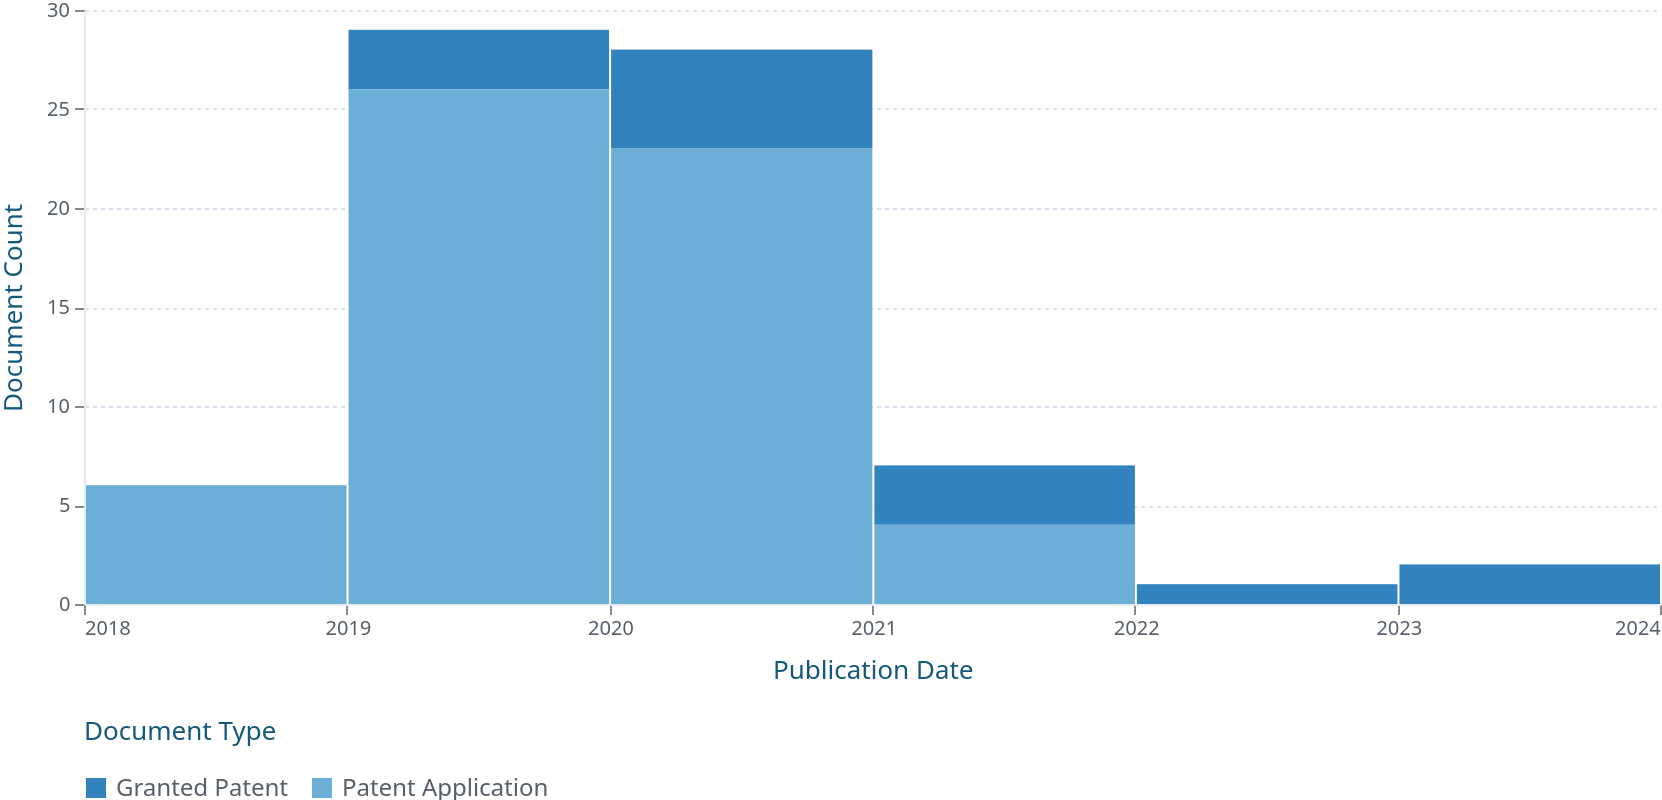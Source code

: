 {
  "$schema": "https://vega.github.io/schema/vega-lite/v5.json",
  "autosize": "fit",
  "background": "transparent",
  "view": {
    "stroke": null
  },
  "width": 831,
  "config": null,
  "padding": null,
  "height": 400,
  "selection": {
    "grid": {
      "encodings": [
        "x"
      ],
      "type": "interval",
      "bind": "scales",
      "zoom": "wheel![event.shiftKey]"
    }
  },
  "mark": {
    "type": "bar",
    "point": {
      "cursor": "pointer",
      "size": 80
    }
  },
  "encoding": {
    "x": {
      "field": "label",
      "type": "temporal",
      "axis": {
        "title": "Publication Date",
        "titlePadding": 10,
        "labelFontSize": 10,
        "domain": true,
        "grid": false,
        "titleFontSize": 13,
        "titleFont": "source_sans_prosemibold",
        "titleFontWeight": "normal",
        "labelFont": "source_sans_proregular",
        "labelFontWeight": "normal",
        "labelColor": "#565f69",
        "titleColor": "#14597a",
        "domainColor": "#e4ebf3",
        "gridColor": "#d8e1ed",
        "gridDash": [
          2,
          2
        ]
      },
      "timeUnit": "utcyear",
      "scale": {
        "type": "utc"
      }
    },
    "y": {
      "field": "value",
      "type": "quantitative",
      "format": ",",
      "axis": {
        "title": "Document Count",
        "titlePadding": 10,
        "labelFontSize": 10,
        "titleFontSize": 13,
        "titleFont": "source_sans_prosemibold",
        "titleFontWeight": "normal",
        "labelFont": "source_sans_proregular",
        "labelFontWeight": "normal",
        "labelColor": "#565f69",
        "titleColor": "#14597a",
        "domainColor": "#e4ebf3",
        "gridColor": "#d8e1ed",
        "gridDash": [
          2,
          2
        ]
      }
    },
    "tooltip": [
      {
        "field": "value",
        "type": "quantitative",
        "title": "Document Count",
        "format": ","
      },
      {
        "field": "label",
        "type": "temporal",
        "timeUnit": "utcyear",
        "scale": {
          "type": "utc"
        },
        "title": "Publication Date"
      },
      {
        "field": "color",
        "type": "nominal",
        "title": "Document Type"
      }
    ],
    "color": {
      "field": "color",
      "type": "nominal",
      "scale": {
        "scheme": "category20c"
      },
      "legend": {
        "orient": "bottom",
        "columns": 3,
        "columnPadding": 10,
        "rowPadding": 1,
        "labelFontSize": 12,
        "titleFontSize": 13,
        "titleFont": "source_sans_prosemibold",
        "titleFontWeight": "normal",
        "labelFont": "source_sans_proregular",
        "labelFontWeight": "normal",
        "labelColor": "#565f69",
        "titleColor": "#14597a",
        "domainColor": "#e4ebf3",
        "gridColor": "#d8e1ed",
        "gridDash": [
          2,
          2
        ],
        "titlePadding": 15
      },
      "axis": {
        "title": "Document Type"
      }
    }
  },
  "data": {
    "values": [
      {
        "color": "Granted Patent",
        "label": "2018",
        "value": 0
      },
      {
        "color": "Patent Application",
        "label": "2018",
        "value": 6
      },
      {
        "color": "Granted Patent",
        "label": "2019",
        "value": 3
      },
      {
        "color": "Patent Application",
        "label": "2019",
        "value": 26
      },
      {
        "color": "Granted Patent",
        "label": "2020",
        "value": 5
      },
      {
        "color": "Patent Application",
        "label": "2020",
        "value": 23
      },
      {
        "color": "Granted Patent",
        "label": "2021",
        "value": 3
      },
      {
        "color": "Patent Application",
        "label": "2021",
        "value": 4
      },
      {
        "color": "Granted Patent",
        "label": "2022",
        "value": 1
      },
      {
        "color": "Patent Application",
        "label": "2022",
        "value": 0
      },
      {
        "color": "Granted Patent",
        "label": "2023",
        "value": 2
      },
      {
        "color": "Patent Application",
        "label": "2023",
        "value": 0
      }
    ],
    "format": {
      "parse": {
        "label": "utc:'%Y'"
      }
    }
  }
}